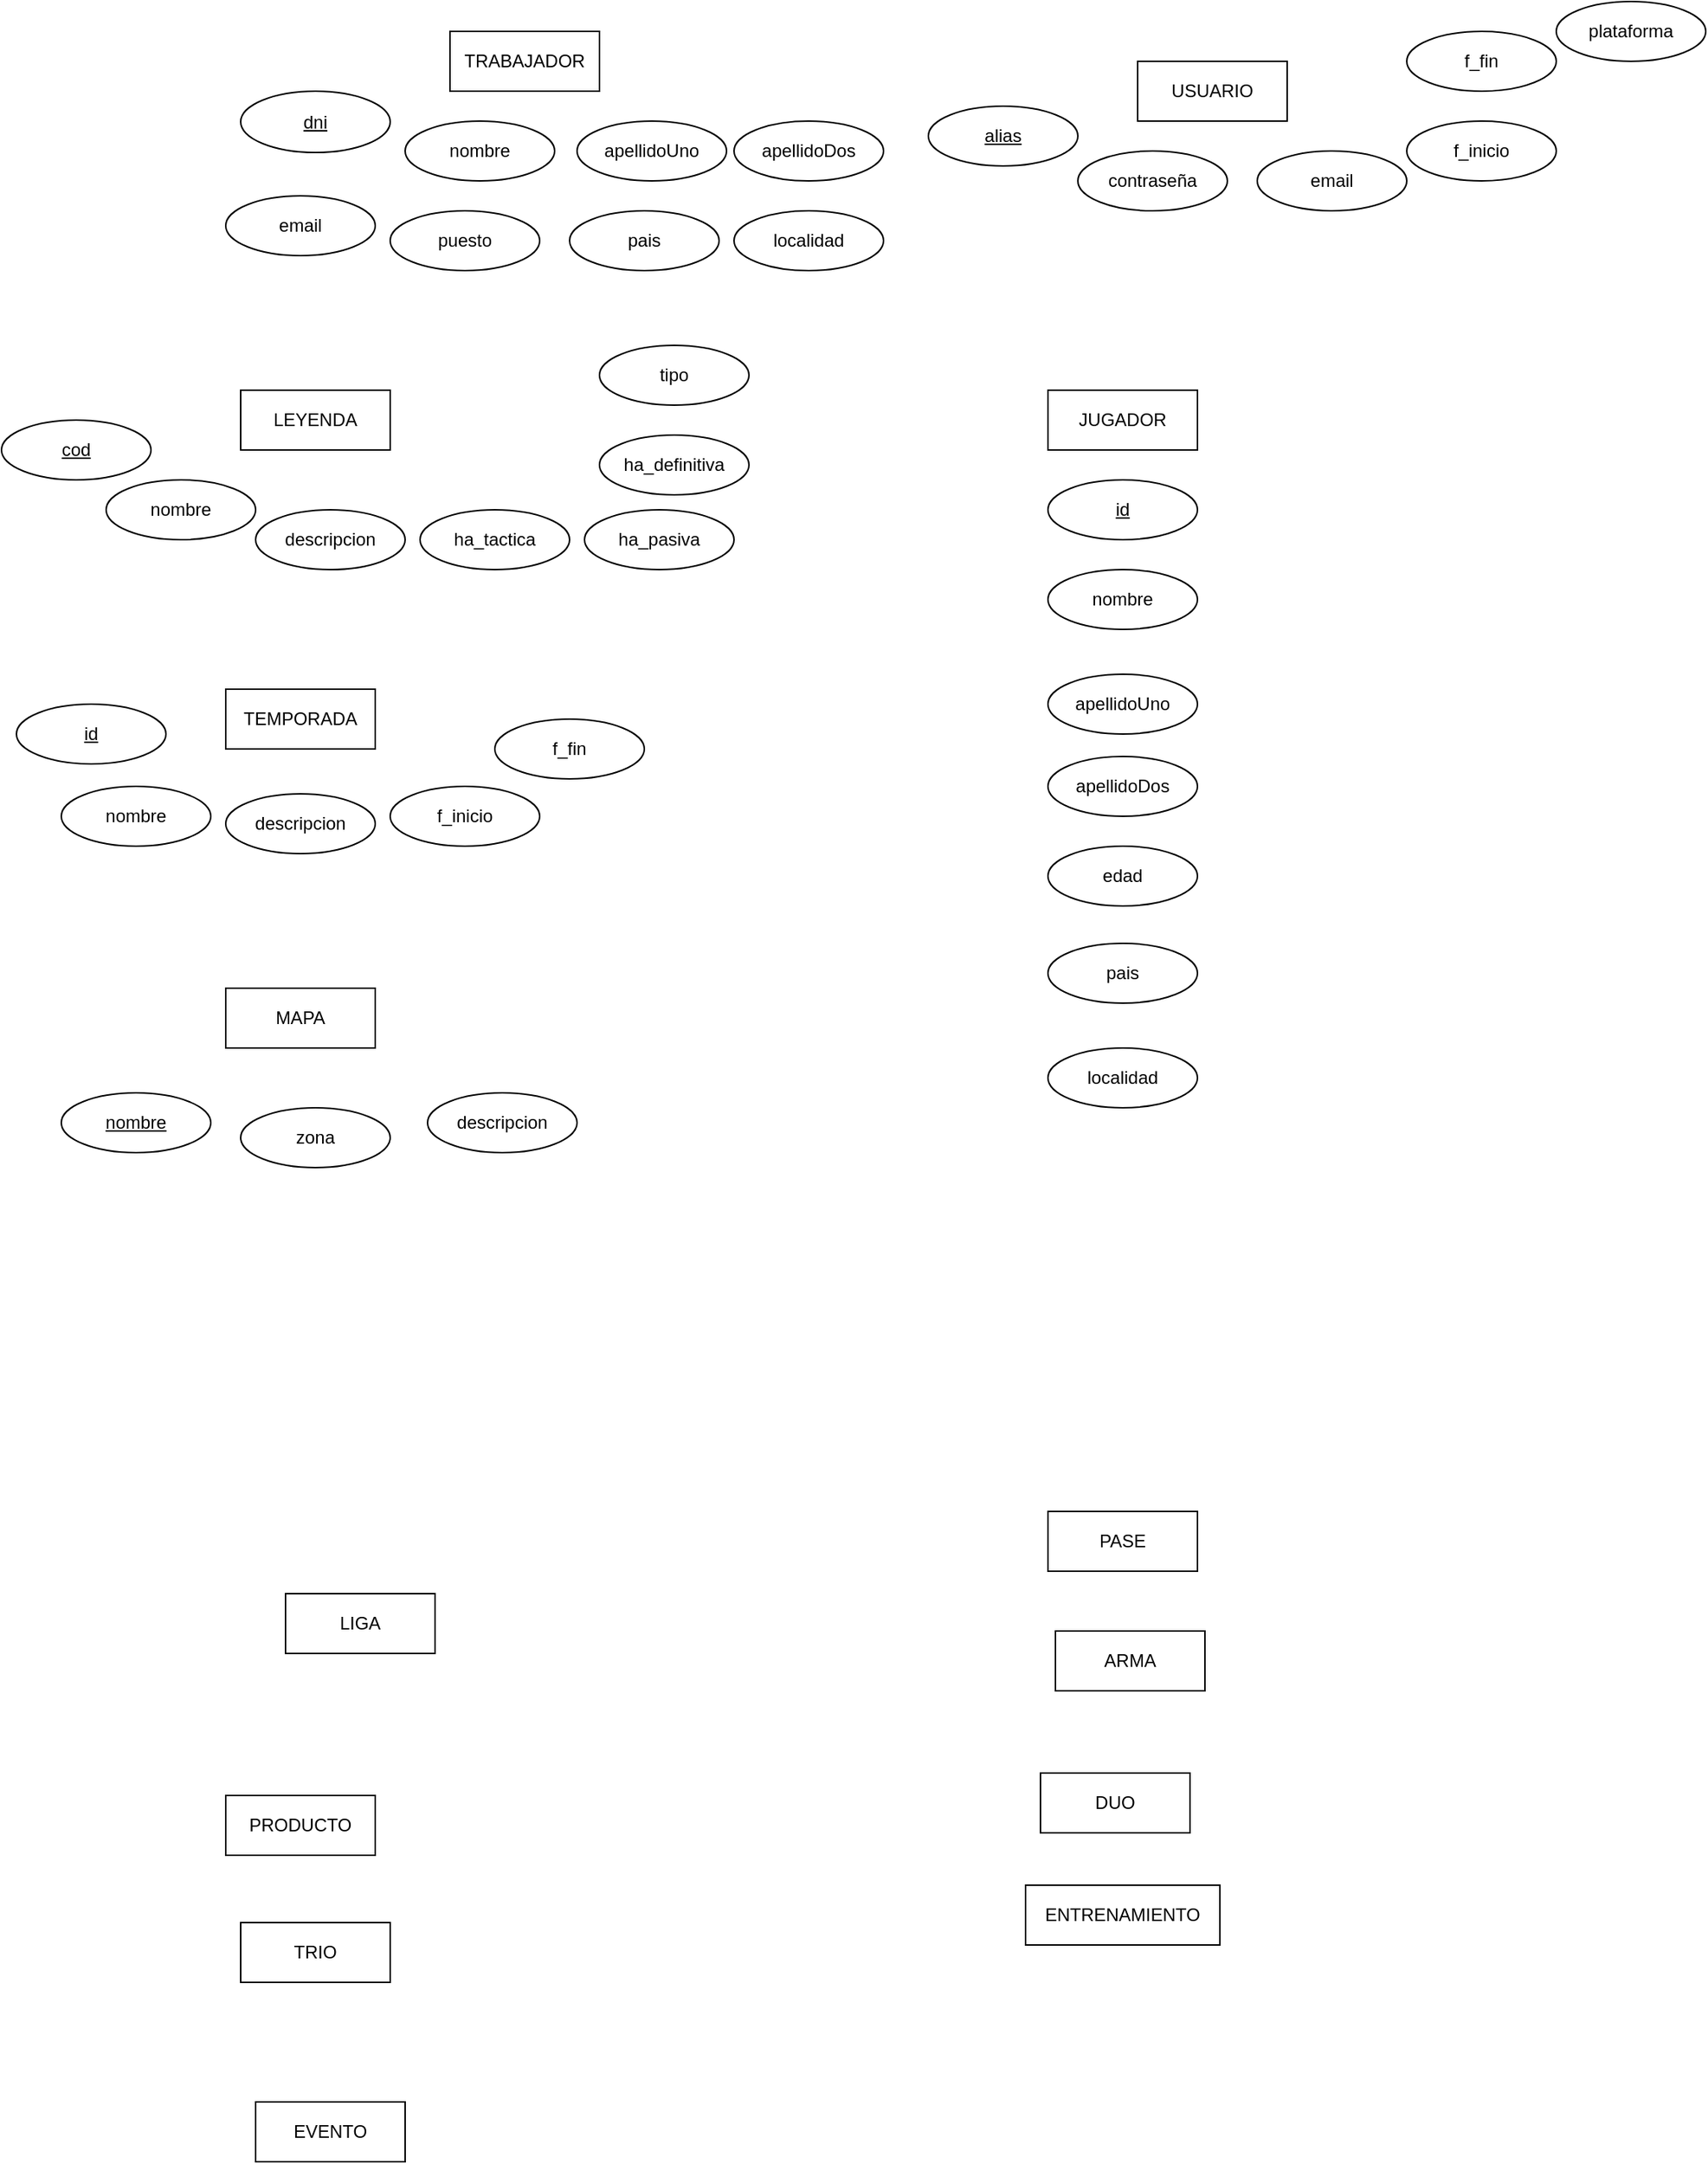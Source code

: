 <mxfile version="13.3.3" type="device"><diagram id="OpJ9rPGcbIPehEQFeCrA" name="Page-1"><mxGraphModel dx="868" dy="451" grid="1" gridSize="10" guides="1" tooltips="1" connect="1" arrows="1" fold="1" page="1" pageScale="1" pageWidth="1169" pageHeight="1654" math="0" shadow="0"><root><mxCell id="0"/><mxCell id="1" parent="0"/><mxCell id="3ivWLIvAnxg_gIfKYhiR-1" value="USUARIO" style="whiteSpace=wrap;html=1;align=center;" vertex="1" parent="1"><mxGeometry x="780" y="60" width="100" height="40" as="geometry"/></mxCell><mxCell id="3ivWLIvAnxg_gIfKYhiR-7" value="TRABAJADOR" style="whiteSpace=wrap;html=1;align=center;" vertex="1" parent="1"><mxGeometry x="320" y="40" width="100" height="40" as="geometry"/></mxCell><mxCell id="3ivWLIvAnxg_gIfKYhiR-8" value="LEYENDA" style="whiteSpace=wrap;html=1;align=center;" vertex="1" parent="1"><mxGeometry x="180" y="280" width="100" height="40" as="geometry"/></mxCell><mxCell id="3ivWLIvAnxg_gIfKYhiR-9" value="MAPA" style="whiteSpace=wrap;html=1;align=center;" vertex="1" parent="1"><mxGeometry x="170" y="680" width="100" height="40" as="geometry"/></mxCell><mxCell id="3ivWLIvAnxg_gIfKYhiR-10" value="TEMPORADA" style="whiteSpace=wrap;html=1;align=center;" vertex="1" parent="1"><mxGeometry x="170" y="480" width="100" height="40" as="geometry"/></mxCell><mxCell id="3ivWLIvAnxg_gIfKYhiR-11" value="PASE" style="whiteSpace=wrap;html=1;align=center;" vertex="1" parent="1"><mxGeometry x="720" y="1030" width="100" height="40" as="geometry"/></mxCell><mxCell id="3ivWLIvAnxg_gIfKYhiR-12" value="LIGA" style="whiteSpace=wrap;html=1;align=center;" vertex="1" parent="1"><mxGeometry x="210" y="1085" width="100" height="40" as="geometry"/></mxCell><mxCell id="3ivWLIvAnxg_gIfKYhiR-13" value="ARMA" style="whiteSpace=wrap;html=1;align=center;" vertex="1" parent="1"><mxGeometry x="725" y="1110" width="100" height="40" as="geometry"/></mxCell><mxCell id="3ivWLIvAnxg_gIfKYhiR-14" value="PRODUCTO" style="whiteSpace=wrap;html=1;align=center;" vertex="1" parent="1"><mxGeometry x="170" y="1220" width="100" height="40" as="geometry"/></mxCell><mxCell id="3ivWLIvAnxg_gIfKYhiR-16" value="DUO" style="whiteSpace=wrap;html=1;align=center;" vertex="1" parent="1"><mxGeometry x="715" y="1205" width="100" height="40" as="geometry"/></mxCell><mxCell id="3ivWLIvAnxg_gIfKYhiR-17" value="TRIO" style="whiteSpace=wrap;html=1;align=center;" vertex="1" parent="1"><mxGeometry x="180" y="1305" width="100" height="40" as="geometry"/></mxCell><mxCell id="3ivWLIvAnxg_gIfKYhiR-18" value="ENTRENAMIENTO" style="whiteSpace=wrap;html=1;align=center;" vertex="1" parent="1"><mxGeometry x="705" y="1280" width="130" height="40" as="geometry"/></mxCell><mxCell id="3ivWLIvAnxg_gIfKYhiR-19" value="EVENTO" style="whiteSpace=wrap;html=1;align=center;" vertex="1" parent="1"><mxGeometry x="190" y="1425" width="100" height="40" as="geometry"/></mxCell><mxCell id="3ivWLIvAnxg_gIfKYhiR-22" value="apellidoUno" style="ellipse;whiteSpace=wrap;html=1;align=center;" vertex="1" parent="1"><mxGeometry x="720" y="470" width="100" height="40" as="geometry"/></mxCell><mxCell id="3ivWLIvAnxg_gIfKYhiR-23" value="apellidoDos" style="ellipse;whiteSpace=wrap;html=1;align=center;" vertex="1" parent="1"><mxGeometry x="720" y="525" width="100" height="40" as="geometry"/></mxCell><mxCell id="3ivWLIvAnxg_gIfKYhiR-24" value="nombre" style="ellipse;whiteSpace=wrap;html=1;align=center;" vertex="1" parent="1"><mxGeometry x="720" y="400" width="100" height="40" as="geometry"/></mxCell><mxCell id="3ivWLIvAnxg_gIfKYhiR-25" value="email" style="ellipse;whiteSpace=wrap;html=1;align=center;" vertex="1" parent="1"><mxGeometry x="860" y="120" width="100" height="40" as="geometry"/></mxCell><mxCell id="3ivWLIvAnxg_gIfKYhiR-26" value="f_inicio" style="ellipse;whiteSpace=wrap;html=1;align=center;" vertex="1" parent="1"><mxGeometry x="960" y="100" width="100" height="40" as="geometry"/></mxCell><mxCell id="3ivWLIvAnxg_gIfKYhiR-28" value="f_fin" style="ellipse;whiteSpace=wrap;html=1;align=center;" vertex="1" parent="1"><mxGeometry x="960" y="40" width="100" height="40" as="geometry"/></mxCell><mxCell id="3ivWLIvAnxg_gIfKYhiR-29" value="contraseña" style="ellipse;whiteSpace=wrap;html=1;align=center;" vertex="1" parent="1"><mxGeometry x="740" y="120" width="100" height="40" as="geometry"/></mxCell><mxCell id="3ivWLIvAnxg_gIfKYhiR-31" value="JUGADOR" style="whiteSpace=wrap;html=1;align=center;" vertex="1" parent="1"><mxGeometry x="720" y="280" width="100" height="40" as="geometry"/></mxCell><mxCell id="3ivWLIvAnxg_gIfKYhiR-32" value="plataforma" style="ellipse;whiteSpace=wrap;html=1;align=center;" vertex="1" parent="1"><mxGeometry x="1060" y="20" width="100" height="40" as="geometry"/></mxCell><mxCell id="3ivWLIvAnxg_gIfKYhiR-33" value="edad" style="ellipse;whiteSpace=wrap;html=1;align=center;" vertex="1" parent="1"><mxGeometry x="720" y="585" width="100" height="40" as="geometry"/></mxCell><mxCell id="3ivWLIvAnxg_gIfKYhiR-36" value="id" style="ellipse;whiteSpace=wrap;html=1;align=center;fontStyle=4;" vertex="1" parent="1"><mxGeometry x="720" y="340" width="100" height="40" as="geometry"/></mxCell><mxCell id="3ivWLIvAnxg_gIfKYhiR-37" value="alias" style="ellipse;whiteSpace=wrap;html=1;align=center;fontStyle=4;" vertex="1" parent="1"><mxGeometry x="640" y="90" width="100" height="40" as="geometry"/></mxCell><mxCell id="3ivWLIvAnxg_gIfKYhiR-39" value="dni" style="ellipse;whiteSpace=wrap;html=1;align=center;fontStyle=4;" vertex="1" parent="1"><mxGeometry x="180" y="80" width="100" height="41" as="geometry"/></mxCell><mxCell id="3ivWLIvAnxg_gIfKYhiR-40" value="apellidoUno" style="ellipse;whiteSpace=wrap;html=1;align=center;" vertex="1" parent="1"><mxGeometry x="405" y="100" width="100" height="40" as="geometry"/></mxCell><mxCell id="3ivWLIvAnxg_gIfKYhiR-41" value="apellidoDos" style="ellipse;whiteSpace=wrap;html=1;align=center;" vertex="1" parent="1"><mxGeometry x="510" y="100" width="100" height="40" as="geometry"/></mxCell><mxCell id="3ivWLIvAnxg_gIfKYhiR-42" value="nombre" style="ellipse;whiteSpace=wrap;html=1;align=center;" vertex="1" parent="1"><mxGeometry x="290" y="100" width="100" height="40" as="geometry"/></mxCell><mxCell id="3ivWLIvAnxg_gIfKYhiR-44" value="email" style="ellipse;whiteSpace=wrap;html=1;align=center;" vertex="1" parent="1"><mxGeometry x="170" y="150" width="100" height="40" as="geometry"/></mxCell><mxCell id="3ivWLIvAnxg_gIfKYhiR-45" value="puesto" style="ellipse;whiteSpace=wrap;html=1;align=center;" vertex="1" parent="1"><mxGeometry x="280" y="160" width="100" height="40" as="geometry"/></mxCell><mxCell id="3ivWLIvAnxg_gIfKYhiR-46" value="pais" style="ellipse;whiteSpace=wrap;html=1;align=center;" vertex="1" parent="1"><mxGeometry x="400" y="160" width="100" height="40" as="geometry"/></mxCell><mxCell id="3ivWLIvAnxg_gIfKYhiR-47" value="localidad" style="ellipse;whiteSpace=wrap;html=1;align=center;" vertex="1" parent="1"><mxGeometry x="510" y="160" width="100" height="40" as="geometry"/></mxCell><mxCell id="3ivWLIvAnxg_gIfKYhiR-48" value="pais" style="ellipse;whiteSpace=wrap;html=1;align=center;" vertex="1" parent="1"><mxGeometry x="720" y="650" width="100" height="40" as="geometry"/></mxCell><mxCell id="3ivWLIvAnxg_gIfKYhiR-49" value="localidad" style="ellipse;whiteSpace=wrap;html=1;align=center;" vertex="1" parent="1"><mxGeometry x="720" y="720" width="100" height="40" as="geometry"/></mxCell><mxCell id="3ivWLIvAnxg_gIfKYhiR-50" value="nombre" style="ellipse;whiteSpace=wrap;html=1;align=center;" vertex="1" parent="1"><mxGeometry x="90" y="340" width="100" height="40" as="geometry"/></mxCell><mxCell id="3ivWLIvAnxg_gIfKYhiR-51" value="descripcion" style="ellipse;whiteSpace=wrap;html=1;align=center;" vertex="1" parent="1"><mxGeometry x="190" y="360" width="100" height="40" as="geometry"/></mxCell><mxCell id="3ivWLIvAnxg_gIfKYhiR-54" value="cod" style="ellipse;whiteSpace=wrap;html=1;align=center;fontStyle=4;" vertex="1" parent="1"><mxGeometry x="20" y="300" width="100" height="40" as="geometry"/></mxCell><mxCell id="3ivWLIvAnxg_gIfKYhiR-55" value="ha_tactica" style="ellipse;whiteSpace=wrap;html=1;align=center;" vertex="1" parent="1"><mxGeometry x="300" y="360" width="100" height="40" as="geometry"/></mxCell><mxCell id="3ivWLIvAnxg_gIfKYhiR-56" value="ha_pasiva" style="ellipse;whiteSpace=wrap;html=1;align=center;" vertex="1" parent="1"><mxGeometry x="410" y="360" width="100" height="40" as="geometry"/></mxCell><mxCell id="3ivWLIvAnxg_gIfKYhiR-57" value="ha_definitiva" style="ellipse;whiteSpace=wrap;html=1;align=center;" vertex="1" parent="1"><mxGeometry x="420" y="310" width="100" height="40" as="geometry"/></mxCell><mxCell id="3ivWLIvAnxg_gIfKYhiR-58" value="tipo" style="ellipse;whiteSpace=wrap;html=1;align=center;" vertex="1" parent="1"><mxGeometry x="420" y="250" width="100" height="40" as="geometry"/></mxCell><mxCell id="3ivWLIvAnxg_gIfKYhiR-59" value="id" style="ellipse;whiteSpace=wrap;html=1;align=center;fontStyle=4;" vertex="1" parent="1"><mxGeometry x="30" y="490" width="100" height="40" as="geometry"/></mxCell><mxCell id="3ivWLIvAnxg_gIfKYhiR-60" value="nombre" style="ellipse;whiteSpace=wrap;html=1;align=center;" vertex="1" parent="1"><mxGeometry x="60" y="545" width="100" height="40" as="geometry"/></mxCell><mxCell id="3ivWLIvAnxg_gIfKYhiR-61" value="f_inicio" style="ellipse;whiteSpace=wrap;html=1;align=center;" vertex="1" parent="1"><mxGeometry x="280" y="545" width="100" height="40" as="geometry"/></mxCell><mxCell id="3ivWLIvAnxg_gIfKYhiR-62" value="f_fin" style="ellipse;whiteSpace=wrap;html=1;align=center;" vertex="1" parent="1"><mxGeometry x="350" y="500" width="100" height="40" as="geometry"/></mxCell><mxCell id="3ivWLIvAnxg_gIfKYhiR-64" value="descripcion" style="ellipse;whiteSpace=wrap;html=1;align=center;" vertex="1" parent="1"><mxGeometry x="170" y="550" width="100" height="40" as="geometry"/></mxCell><mxCell id="3ivWLIvAnxg_gIfKYhiR-66" value="zona" style="ellipse;whiteSpace=wrap;html=1;align=center;" vertex="1" parent="1"><mxGeometry x="180" y="760" width="100" height="40" as="geometry"/></mxCell><mxCell id="3ivWLIvAnxg_gIfKYhiR-67" value="descripcion" style="ellipse;whiteSpace=wrap;html=1;align=center;" vertex="1" parent="1"><mxGeometry x="305" y="750" width="100" height="40" as="geometry"/></mxCell><mxCell id="3ivWLIvAnxg_gIfKYhiR-68" value="nombre" style="ellipse;whiteSpace=wrap;html=1;align=center;fontStyle=4;" vertex="1" parent="1"><mxGeometry x="60" y="750" width="100" height="40" as="geometry"/></mxCell></root></mxGraphModel></diagram></mxfile>